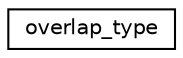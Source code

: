 digraph "Graphical Class Hierarchy"
{
 // INTERACTIVE_SVG=YES
 // LATEX_PDF_SIZE
  edge [fontname="Helvetica",fontsize="10",labelfontname="Helvetica",labelfontsize="10"];
  node [fontname="Helvetica",fontsize="10",shape=record];
  rankdir="LR";
  Node0 [label="overlap_type",height=0.2,width=0.4,color="black", fillcolor="white", style="filled",URL="$structxgrid__mod_1_1overlap__type.html",tooltip="Private type for overlap exchange grid data."];
}

